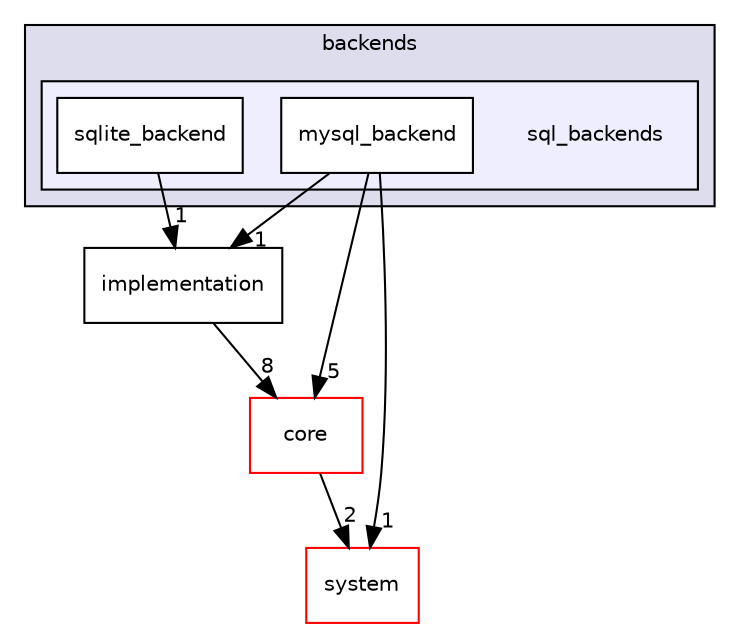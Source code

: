digraph "src/database/backends/sql_backends" {
  compound=true
  node [ fontsize="10", fontname="Helvetica"];
  edge [ labelfontsize="10", labelfontname="Helvetica"];
  subgraph clusterdir_4a64ab7d9dd723f4f97a4d0759b28b1b {
    graph [ bgcolor="#ddddee", pencolor="black", label="backends" fontname="Helvetica", fontsize="10", URL="dir_4a64ab7d9dd723f4f97a4d0759b28b1b.html"]
  subgraph clusterdir_5ca624107ebde6d9b802185e46b7d48d {
    graph [ bgcolor="#eeeeff", pencolor="black", label="" URL="dir_5ca624107ebde6d9b802185e46b7d48d.html"];
    dir_5ca624107ebde6d9b802185e46b7d48d [shape=plaintext label="sql_backends"];
  dir_1bc14da8d5674f272375cf39222e0170 [shape=box label="mysql_backend" fillcolor="white" style="filled" URL="dir_1bc14da8d5674f272375cf39222e0170.html"];
  dir_02acdc449a28baac56a84433b8d4f52c [shape=box label="sqlite_backend" fillcolor="white" style="filled" URL="dir_02acdc449a28baac56a84433b8d4f52c.html"];
  }
  }
  dir_33c23cf4335404e238116aa0329c21c1 [shape=box label="implementation" URL="dir_33c23cf4335404e238116aa0329c21c1.html"];
  dir_aebb8dcc11953d78e620bbef0b9e2183 [shape=box label="core" fillcolor="white" style="filled" color="red" URL="dir_aebb8dcc11953d78e620bbef0b9e2183.html"];
  dir_d501334aeb1b78ad67cd3c72c37b1e87 [shape=box label="system" fillcolor="white" style="filled" color="red" URL="dir_d501334aeb1b78ad67cd3c72c37b1e87.html"];
  dir_02acdc449a28baac56a84433b8d4f52c->dir_33c23cf4335404e238116aa0329c21c1 [headlabel="1", labeldistance=1.5 headhref="dir_000015_000018.html"];
  dir_33c23cf4335404e238116aa0329c21c1->dir_aebb8dcc11953d78e620bbef0b9e2183 [headlabel="8", labeldistance=1.5 headhref="dir_000018_000001.html"];
  dir_aebb8dcc11953d78e620bbef0b9e2183->dir_d501334aeb1b78ad67cd3c72c37b1e87 [headlabel="2", labeldistance=1.5 headhref="dir_000001_000049.html"];
  dir_1bc14da8d5674f272375cf39222e0170->dir_33c23cf4335404e238116aa0329c21c1 [headlabel="1", labeldistance=1.5 headhref="dir_000014_000018.html"];
  dir_1bc14da8d5674f272375cf39222e0170->dir_aebb8dcc11953d78e620bbef0b9e2183 [headlabel="5", labeldistance=1.5 headhref="dir_000014_000001.html"];
  dir_1bc14da8d5674f272375cf39222e0170->dir_d501334aeb1b78ad67cd3c72c37b1e87 [headlabel="1", labeldistance=1.5 headhref="dir_000014_000049.html"];
}
